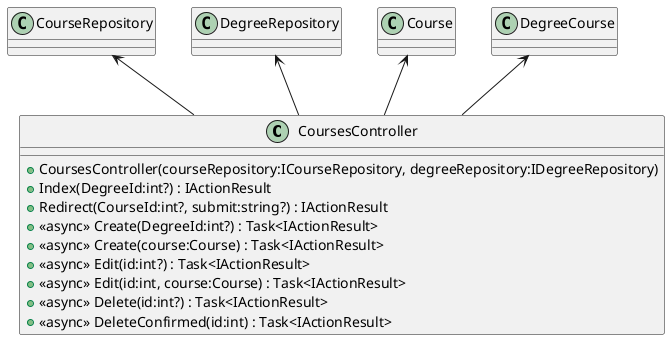 @startuml
class CoursesController {
    + CoursesController(courseRepository:ICourseRepository, degreeRepository:IDegreeRepository)
    + Index(DegreeId:int?) : IActionResult
    + Redirect(CourseId:int?, submit:string?) : IActionResult
    + <<async>> Create(DegreeId:int?) : Task<IActionResult>
    + <<async>> Create(course:Course) : Task<IActionResult>
    + <<async>> Edit(id:int?) : Task<IActionResult>
    + <<async>> Edit(id:int, course:Course) : Task<IActionResult>
    + <<async>> Delete(id:int?) : Task<IActionResult>
    + <<async>> DeleteConfirmed(id:int) : Task<IActionResult>
}
CourseRepository <-- CoursesController
DegreeRepository <-- CoursesController
Course <-- CoursesController
DegreeCourse <-- CoursesController
@enduml
